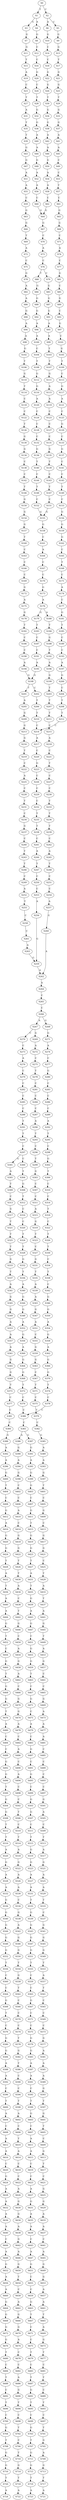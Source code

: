 strict digraph  {
	S0 -> S1 [ label = T ];
	S0 -> S2 [ label = C ];
	S1 -> S3 [ label = G ];
	S1 -> S4 [ label = A ];
	S2 -> S5 [ label = C ];
	S2 -> S6 [ label = A ];
	S3 -> S7 [ label = G ];
	S4 -> S8 [ label = G ];
	S5 -> S9 [ label = G ];
	S6 -> S10 [ label = G ];
	S7 -> S11 [ label = G ];
	S8 -> S12 [ label = C ];
	S9 -> S13 [ label = G ];
	S10 -> S14 [ label = C ];
	S11 -> S15 [ label = T ];
	S12 -> S16 [ label = C ];
	S13 -> S17 [ label = T ];
	S14 -> S18 [ label = C ];
	S15 -> S19 [ label = A ];
	S16 -> S20 [ label = G ];
	S17 -> S21 [ label = G ];
	S18 -> S22 [ label = G ];
	S19 -> S23 [ label = C ];
	S20 -> S24 [ label = C ];
	S21 -> S25 [ label = G ];
	S22 -> S26 [ label = G ];
	S23 -> S27 [ label = T ];
	S24 -> S28 [ label = T ];
	S25 -> S29 [ label = T ];
	S26 -> S30 [ label = T ];
	S27 -> S31 [ label = A ];
	S28 -> S32 [ label = G ];
	S29 -> S33 [ label = G ];
	S30 -> S34 [ label = G ];
	S31 -> S35 [ label = T ];
	S32 -> S36 [ label = G ];
	S33 -> S37 [ label = G ];
	S34 -> S38 [ label = G ];
	S35 -> S39 [ label = T ];
	S36 -> S40 [ label = A ];
	S37 -> S41 [ label = A ];
	S38 -> S42 [ label = A ];
	S39 -> S43 [ label = G ];
	S40 -> S44 [ label = A ];
	S41 -> S45 [ label = A ];
	S42 -> S46 [ label = A ];
	S43 -> S47 [ label = G ];
	S44 -> S48 [ label = G ];
	S45 -> S49 [ label = C ];
	S46 -> S50 [ label = G ];
	S47 -> S51 [ label = A ];
	S48 -> S52 [ label = A ];
	S49 -> S53 [ label = C ];
	S50 -> S54 [ label = A ];
	S51 -> S55 [ label = A ];
	S52 -> S56 [ label = A ];
	S53 -> S57 [ label = T ];
	S54 -> S58 [ label = A ];
	S55 -> S59 [ label = C ];
	S56 -> S60 [ label = C ];
	S57 -> S61 [ label = C ];
	S58 -> S62 [ label = C ];
	S59 -> S63 [ label = G ];
	S60 -> S64 [ label = G ];
	S61 -> S65 [ label = G ];
	S62 -> S64 [ label = G ];
	S63 -> S66 [ label = G ];
	S64 -> S67 [ label = G ];
	S65 -> S68 [ label = G ];
	S66 -> S69 [ label = T ];
	S67 -> S70 [ label = C ];
	S68 -> S71 [ label = C ];
	S69 -> S72 [ label = A ];
	S70 -> S73 [ label = A ];
	S71 -> S74 [ label = A ];
	S72 -> S75 [ label = C ];
	S73 -> S76 [ label = C ];
	S74 -> S77 [ label = C ];
	S75 -> S78 [ label = G ];
	S76 -> S79 [ label = C ];
	S76 -> S80 [ label = T ];
	S77 -> S81 [ label = G ];
	S78 -> S82 [ label = A ];
	S79 -> S83 [ label = G ];
	S80 -> S84 [ label = G ];
	S81 -> S85 [ label = C ];
	S82 -> S86 [ label = A ];
	S83 -> S87 [ label = G ];
	S84 -> S88 [ label = G ];
	S85 -> S89 [ label = G ];
	S86 -> S90 [ label = G ];
	S87 -> S91 [ label = G ];
	S88 -> S92 [ label = G ];
	S89 -> S93 [ label = C ];
	S90 -> S94 [ label = A ];
	S91 -> S95 [ label = A ];
	S92 -> S96 [ label = A ];
	S93 -> S97 [ label = G ];
	S94 -> S98 [ label = A ];
	S95 -> S99 [ label = A ];
	S96 -> S100 [ label = A ];
	S97 -> S101 [ label = C ];
	S98 -> S102 [ label = G ];
	S99 -> S103 [ label = T ];
	S100 -> S104 [ label = C ];
	S101 -> S105 [ label = G ];
	S102 -> S106 [ label = T ];
	S103 -> S107 [ label = T ];
	S104 -> S108 [ label = T ];
	S105 -> S109 [ label = T ];
	S106 -> S110 [ label = G ];
	S107 -> S111 [ label = G ];
	S108 -> S112 [ label = G ];
	S109 -> S113 [ label = C ];
	S110 -> S114 [ label = T ];
	S111 -> S115 [ label = A ];
	S112 -> S116 [ label = G ];
	S113 -> S117 [ label = G ];
	S114 -> S118 [ label = C ];
	S115 -> S119 [ label = A ];
	S116 -> S120 [ label = A ];
	S117 -> S121 [ label = A ];
	S118 -> S122 [ label = C ];
	S119 -> S123 [ label = C ];
	S120 -> S124 [ label = C ];
	S121 -> S125 [ label = C ];
	S122 -> S126 [ label = T ];
	S123 -> S127 [ label = C ];
	S124 -> S128 [ label = C ];
	S125 -> S129 [ label = G ];
	S126 -> S130 [ label = G ];
	S127 -> S131 [ label = C ];
	S128 -> S132 [ label = C ];
	S129 -> S133 [ label = C ];
	S130 -> S134 [ label = G ];
	S131 -> S135 [ label = G ];
	S132 -> S136 [ label = G ];
	S133 -> S137 [ label = G ];
	S134 -> S138 [ label = C ];
	S135 -> S139 [ label = T ];
	S136 -> S140 [ label = T ];
	S137 -> S141 [ label = C ];
	S138 -> S142 [ label = C ];
	S139 -> S143 [ label = C ];
	S140 -> S144 [ label = C ];
	S141 -> S145 [ label = C ];
	S142 -> S146 [ label = T ];
	S143 -> S147 [ label = T ];
	S144 -> S148 [ label = T ];
	S145 -> S149 [ label = T ];
	S146 -> S150 [ label = G ];
	S147 -> S151 [ label = C ];
	S148 -> S152 [ label = C ];
	S149 -> S153 [ label = C ];
	S150 -> S154 [ label = G ];
	S151 -> S155 [ label = G ];
	S152 -> S155 [ label = G ];
	S153 -> S156 [ label = G ];
	S154 -> S157 [ label = G ];
	S155 -> S158 [ label = G ];
	S156 -> S159 [ label = G ];
	S157 -> S160 [ label = T ];
	S158 -> S161 [ label = C ];
	S159 -> S162 [ label = G ];
	S160 -> S163 [ label = C ];
	S161 -> S164 [ label = A ];
	S162 -> S165 [ label = C ];
	S163 -> S166 [ label = C ];
	S164 -> S167 [ label = C ];
	S165 -> S168 [ label = T ];
	S166 -> S169 [ label = C ];
	S167 -> S170 [ label = C ];
	S168 -> S171 [ label = C ];
	S169 -> S172 [ label = G ];
	S170 -> S173 [ label = G ];
	S171 -> S174 [ label = A ];
	S172 -> S175 [ label = A ];
	S173 -> S176 [ label = A ];
	S174 -> S177 [ label = C ];
	S175 -> S178 [ label = G ];
	S176 -> S179 [ label = G ];
	S176 -> S180 [ label = A ];
	S177 -> S181 [ label = G ];
	S178 -> S182 [ label = T ];
	S179 -> S183 [ label = T ];
	S180 -> S184 [ label = T ];
	S181 -> S185 [ label = T ];
	S182 -> S186 [ label = C ];
	S183 -> S187 [ label = C ];
	S184 -> S188 [ label = G ];
	S185 -> S189 [ label = C ];
	S186 -> S190 [ label = C ];
	S187 -> S191 [ label = C ];
	S188 -> S192 [ label = T ];
	S189 -> S193 [ label = C ];
	S190 -> S194 [ label = A ];
	S191 -> S195 [ label = A ];
	S192 -> S196 [ label = A ];
	S193 -> S197 [ label = A ];
	S194 -> S198 [ label = G ];
	S195 -> S198 [ label = G ];
	S196 -> S199 [ label = G ];
	S197 -> S200 [ label = G ];
	S198 -> S201 [ label = T ];
	S198 -> S202 [ label = C ];
	S199 -> S203 [ label = T ];
	S200 -> S204 [ label = C ];
	S201 -> S205 [ label = A ];
	S202 -> S206 [ label = T ];
	S203 -> S207 [ label = T ];
	S204 -> S208 [ label = T ];
	S205 -> S209 [ label = G ];
	S206 -> S210 [ label = T ];
	S207 -> S211 [ label = T ];
	S208 -> S212 [ label = T ];
	S209 -> S213 [ label = G ];
	S210 -> S214 [ label = C ];
	S211 -> S215 [ label = C ];
	S212 -> S214 [ label = C ];
	S213 -> S216 [ label = G ];
	S214 -> S217 [ label = A ];
	S215 -> S218 [ label = A ];
	S216 -> S219 [ label = T ];
	S217 -> S220 [ label = C ];
	S218 -> S221 [ label = C ];
	S219 -> S222 [ label = C ];
	S220 -> S223 [ label = G ];
	S221 -> S224 [ label = T ];
	S222 -> S225 [ label = A ];
	S223 -> S226 [ label = C ];
	S224 -> S227 [ label = C ];
	S225 -> S228 [ label = C ];
	S226 -> S229 [ label = C ];
	S227 -> S230 [ label = C ];
	S228 -> S231 [ label = T ];
	S229 -> S232 [ label = C ];
	S230 -> S233 [ label = T ];
	S231 -> S234 [ label = C ];
	S232 -> S235 [ label = T ];
	S233 -> S236 [ label = T ];
	S234 -> S237 [ label = G ];
	S235 -> S238 [ label = T ];
	S236 -> S239 [ label = T ];
	S237 -> S240 [ label = C ];
	S238 -> S241 [ label = C ];
	S239 -> S242 [ label = C ];
	S240 -> S243 [ label = T ];
	S241 -> S244 [ label = A ];
	S242 -> S245 [ label = A ];
	S243 -> S246 [ label = T ];
	S244 -> S247 [ label = T ];
	S245 -> S248 [ label = T ];
	S246 -> S249 [ label = C ];
	S247 -> S250 [ label = C ];
	S248 -> S251 [ label = C ];
	S249 -> S252 [ label = A ];
	S250 -> S253 [ label = C ];
	S251 -> S254 [ label = C ];
	S252 -> S255 [ label = T ];
	S253 -> S256 [ label = A ];
	S254 -> S257 [ label = A ];
	S255 -> S258 [ label = C ];
	S256 -> S259 [ label = G ];
	S257 -> S260 [ label = G ];
	S258 -> S261 [ label = C ];
	S259 -> S262 [ label = A ];
	S260 -> S262 [ label = A ];
	S261 -> S263 [ label = A ];
	S262 -> S264 [ label = A ];
	S263 -> S259 [ label = G ];
	S264 -> S265 [ label = C ];
	S265 -> S266 [ label = C ];
	S266 -> S267 [ label = A ];
	S266 -> S268 [ label = G ];
	S267 -> S269 [ label = G ];
	S267 -> S270 [ label = C ];
	S268 -> S271 [ label = G ];
	S269 -> S272 [ label = A ];
	S270 -> S273 [ label = C ];
	S271 -> S274 [ label = A ];
	S272 -> S275 [ label = C ];
	S273 -> S276 [ label = A ];
	S274 -> S277 [ label = C ];
	S275 -> S278 [ label = T ];
	S276 -> S279 [ label = C ];
	S277 -> S280 [ label = G ];
	S278 -> S281 [ label = C ];
	S279 -> S282 [ label = C ];
	S280 -> S283 [ label = C ];
	S281 -> S284 [ label = C ];
	S282 -> S285 [ label = C ];
	S283 -> S286 [ label = C ];
	S284 -> S287 [ label = C ];
	S285 -> S288 [ label = C ];
	S286 -> S289 [ label = C ];
	S287 -> S290 [ label = A ];
	S288 -> S291 [ label = T ];
	S289 -> S292 [ label = A ];
	S290 -> S293 [ label = T ];
	S291 -> S294 [ label = T ];
	S292 -> S295 [ label = T ];
	S293 -> S296 [ label = C ];
	S294 -> S297 [ label = C ];
	S295 -> S298 [ label = C ];
	S296 -> S299 [ label = T ];
	S297 -> S300 [ label = C ];
	S297 -> S301 [ label = G ];
	S298 -> S302 [ label = G ];
	S299 -> S303 [ label = G ];
	S300 -> S304 [ label = T ];
	S301 -> S305 [ label = A ];
	S302 -> S306 [ label = T ];
	S303 -> S307 [ label = C ];
	S304 -> S308 [ label = G ];
	S305 -> S309 [ label = T ];
	S306 -> S310 [ label = C ];
	S307 -> S311 [ label = C ];
	S308 -> S312 [ label = T ];
	S309 -> S313 [ label = C ];
	S310 -> S314 [ label = C ];
	S311 -> S315 [ label = A ];
	S312 -> S316 [ label = C ];
	S313 -> S317 [ label = G ];
	S314 -> S318 [ label = T ];
	S315 -> S319 [ label = G ];
	S316 -> S320 [ label = C ];
	S317 -> S321 [ label = T ];
	S318 -> S322 [ label = C ];
	S319 -> S323 [ label = T ];
	S320 -> S324 [ label = T ];
	S321 -> S325 [ label = T ];
	S322 -> S326 [ label = T ];
	S323 -> S327 [ label = C ];
	S324 -> S328 [ label = T ];
	S325 -> S329 [ label = T ];
	S326 -> S330 [ label = T ];
	S327 -> S331 [ label = G ];
	S328 -> S332 [ label = G ];
	S329 -> S333 [ label = G ];
	S330 -> S334 [ label = C ];
	S331 -> S335 [ label = T ];
	S332 -> S336 [ label = T ];
	S333 -> S337 [ label = T ];
	S334 -> S338 [ label = T ];
	S335 -> S339 [ label = A ];
	S336 -> S340 [ label = A ];
	S337 -> S341 [ label = A ];
	S338 -> S342 [ label = C ];
	S339 -> S343 [ label = A ];
	S340 -> S344 [ label = G ];
	S341 -> S345 [ label = G ];
	S342 -> S346 [ label = G ];
	S343 -> S347 [ label = G ];
	S344 -> S348 [ label = G ];
	S345 -> S349 [ label = G ];
	S346 -> S350 [ label = G ];
	S347 -> S351 [ label = A ];
	S348 -> S352 [ label = A ];
	S349 -> S353 [ label = A ];
	S350 -> S354 [ label = A ];
	S351 -> S355 [ label = C ];
	S352 -> S356 [ label = G ];
	S353 -> S357 [ label = A ];
	S354 -> S358 [ label = G ];
	S355 -> S359 [ label = G ];
	S356 -> S360 [ label = A ];
	S357 -> S361 [ label = A ];
	S358 -> S362 [ label = A ];
	S359 -> S363 [ label = G ];
	S360 -> S364 [ label = G ];
	S361 -> S365 [ label = G ];
	S362 -> S366 [ label = G ];
	S363 -> S367 [ label = C ];
	S364 -> S368 [ label = G ];
	S365 -> S369 [ label = G ];
	S366 -> S370 [ label = G ];
	S367 -> S371 [ label = T ];
	S368 -> S372 [ label = T ];
	S369 -> S373 [ label = T ];
	S370 -> S374 [ label = T ];
	S371 -> S375 [ label = C ];
	S372 -> S376 [ label = C ];
	S373 -> S377 [ label = C ];
	S374 -> S378 [ label = C ];
	S375 -> S379 [ label = T ];
	S376 -> S380 [ label = C ];
	S377 -> S381 [ label = C ];
	S378 -> S380 [ label = C ];
	S379 -> S382 [ label = C ];
	S380 -> S383 [ label = C ];
	S381 -> S384 [ label = C ];
	S382 -> S385 [ label = G ];
	S383 -> S386 [ label = A ];
	S383 -> S387 [ label = G ];
	S384 -> S388 [ label = G ];
	S385 -> S389 [ label = A ];
	S386 -> S390 [ label = G ];
	S387 -> S391 [ label = G ];
	S388 -> S392 [ label = A ];
	S389 -> S393 [ label = A ];
	S390 -> S394 [ label = A ];
	S391 -> S395 [ label = A ];
	S392 -> S396 [ label = A ];
	S393 -> S397 [ label = G ];
	S394 -> S398 [ label = G ];
	S395 -> S399 [ label = G ];
	S396 -> S400 [ label = G ];
	S397 -> S401 [ label = T ];
	S398 -> S402 [ label = C ];
	S399 -> S403 [ label = G ];
	S400 -> S404 [ label = T ];
	S401 -> S405 [ label = C ];
	S402 -> S406 [ label = C ];
	S403 -> S407 [ label = C ];
	S404 -> S408 [ label = C ];
	S405 -> S409 [ label = G ];
	S406 -> S410 [ label = A ];
	S407 -> S411 [ label = G ];
	S408 -> S412 [ label = G ];
	S409 -> S413 [ label = C ];
	S410 -> S414 [ label = C ];
	S411 -> S415 [ label = T ];
	S412 -> S416 [ label = A ];
	S413 -> S417 [ label = G ];
	S414 -> S418 [ label = G ];
	S415 -> S419 [ label = G ];
	S416 -> S420 [ label = G ];
	S417 -> S421 [ label = G ];
	S418 -> S422 [ label = G ];
	S419 -> S423 [ label = G ];
	S420 -> S424 [ label = G ];
	S421 -> S425 [ label = C ];
	S422 -> S426 [ label = T ];
	S423 -> S427 [ label = T ];
	S424 -> S428 [ label = T ];
	S425 -> S429 [ label = T ];
	S426 -> S430 [ label = T ];
	S427 -> S431 [ label = A ];
	S428 -> S432 [ label = A ];
	S429 -> S433 [ label = A ];
	S430 -> S434 [ label = A ];
	S431 -> S435 [ label = T ];
	S432 -> S436 [ label = T ];
	S433 -> S437 [ label = T ];
	S434 -> S438 [ label = C ];
	S435 -> S439 [ label = G ];
	S436 -> S440 [ label = A ];
	S437 -> S441 [ label = A ];
	S438 -> S442 [ label = T ];
	S439 -> S443 [ label = A ];
	S440 -> S444 [ label = A ];
	S441 -> S445 [ label = G ];
	S442 -> S446 [ label = G ];
	S443 -> S447 [ label = G ];
	S444 -> S448 [ label = G ];
	S445 -> S449 [ label = T ];
	S446 -> S450 [ label = C ];
	S447 -> S451 [ label = C ];
	S448 -> S452 [ label = T ];
	S449 -> S453 [ label = A ];
	S450 -> S454 [ label = A ];
	S451 -> S455 [ label = G ];
	S452 -> S456 [ label = C ];
	S453 -> S457 [ label = G ];
	S454 -> S458 [ label = G ];
	S455 -> S459 [ label = G ];
	S456 -> S460 [ label = G ];
	S457 -> S461 [ label = C ];
	S458 -> S462 [ label = A ];
	S459 -> S463 [ label = T ];
	S460 -> S464 [ label = T ];
	S461 -> S465 [ label = C ];
	S462 -> S466 [ label = C ];
	S463 -> S467 [ label = C ];
	S464 -> S468 [ label = G ];
	S465 -> S469 [ label = G ];
	S466 -> S470 [ label = G ];
	S467 -> S471 [ label = G ];
	S468 -> S472 [ label = G ];
	S469 -> S473 [ label = A ];
	S470 -> S474 [ label = G ];
	S471 -> S475 [ label = C ];
	S472 -> S476 [ label = T ];
	S473 -> S477 [ label = A ];
	S474 -> S478 [ label = A ];
	S475 -> S479 [ label = A ];
	S476 -> S480 [ label = A ];
	S477 -> S481 [ label = A ];
	S478 -> S482 [ label = C ];
	S479 -> S483 [ label = C ];
	S480 -> S484 [ label = C ];
	S481 -> S485 [ label = C ];
	S482 -> S486 [ label = A ];
	S483 -> S487 [ label = G ];
	S484 -> S488 [ label = C ];
	S485 -> S489 [ label = C ];
	S486 -> S490 [ label = C ];
	S487 -> S491 [ label = C ];
	S488 -> S492 [ label = G ];
	S489 -> S493 [ label = C ];
	S490 -> S494 [ label = A ];
	S491 -> S495 [ label = G ];
	S492 -> S496 [ label = G ];
	S493 -> S497 [ label = C ];
	S494 -> S498 [ label = C ];
	S495 -> S499 [ label = C ];
	S496 -> S500 [ label = T ];
	S497 -> S501 [ label = G ];
	S498 -> S502 [ label = C ];
	S499 -> S503 [ label = G ];
	S500 -> S504 [ label = G ];
	S501 -> S505 [ label = A ];
	S502 -> S506 [ label = T ];
	S503 -> S507 [ label = G ];
	S504 -> S508 [ label = G ];
	S505 -> S509 [ label = C ];
	S506 -> S510 [ label = C ];
	S507 -> S511 [ label = C ];
	S508 -> S512 [ label = T ];
	S509 -> S513 [ label = T ];
	S510 -> S514 [ label = T ];
	S511 -> S515 [ label = T ];
	S512 -> S516 [ label = T ];
	S513 -> S517 [ label = A ];
	S514 -> S518 [ label = A ];
	S515 -> S519 [ label = G ];
	S516 -> S520 [ label = A ];
	S517 -> S521 [ label = G ];
	S518 -> S522 [ label = G ];
	S519 -> S523 [ label = G ];
	S520 -> S524 [ label = G ];
	S521 -> S525 [ label = A ];
	S522 -> S526 [ label = A ];
	S523 -> S527 [ label = A ];
	S524 -> S528 [ label = A ];
	S525 -> S529 [ label = A ];
	S526 -> S530 [ label = A ];
	S527 -> S531 [ label = A ];
	S528 -> S532 [ label = A ];
	S529 -> S533 [ label = T ];
	S530 -> S534 [ label = C ];
	S531 -> S535 [ label = T ];
	S532 -> S536 [ label = G ];
	S533 -> S537 [ label = C ];
	S534 -> S538 [ label = G ];
	S535 -> S539 [ label = G ];
	S536 -> S540 [ label = G ];
	S537 -> S541 [ label = G ];
	S538 -> S542 [ label = A ];
	S539 -> S543 [ label = G ];
	S540 -> S544 [ label = G ];
	S541 -> S545 [ label = G ];
	S542 -> S546 [ label = G ];
	S543 -> S547 [ label = G ];
	S544 -> S548 [ label = G ];
	S545 -> S549 [ label = G ];
	S546 -> S550 [ label = G ];
	S547 -> S551 [ label = G ];
	S548 -> S552 [ label = G ];
	S549 -> S553 [ label = T ];
	S550 -> S554 [ label = T ];
	S551 -> S555 [ label = T ];
	S552 -> S556 [ label = T ];
	S553 -> S557 [ label = A ];
	S554 -> S558 [ label = G ];
	S555 -> S559 [ label = C ];
	S556 -> S560 [ label = C ];
	S557 -> S561 [ label = T ];
	S558 -> S562 [ label = T ];
	S559 -> S563 [ label = C ];
	S560 -> S564 [ label = C ];
	S561 -> S565 [ label = C ];
	S562 -> S566 [ label = C ];
	S563 -> S567 [ label = G ];
	S564 -> S568 [ label = G ];
	S565 -> S569 [ label = C ];
	S566 -> S570 [ label = C ];
	S567 -> S571 [ label = C ];
	S568 -> S572 [ label = T ];
	S569 -> S573 [ label = C ];
	S570 -> S574 [ label = C ];
	S571 -> S575 [ label = C ];
	S572 -> S576 [ label = C ];
	S573 -> S577 [ label = G ];
	S574 -> S578 [ label = T ];
	S575 -> S579 [ label = G ];
	S576 -> S580 [ label = G ];
	S577 -> S581 [ label = A ];
	S578 -> S582 [ label = G ];
	S579 -> S583 [ label = G ];
	S580 -> S584 [ label = G ];
	S581 -> S585 [ label = A ];
	S582 -> S586 [ label = T ];
	S583 -> S587 [ label = A ];
	S584 -> S588 [ label = A ];
	S585 -> S589 [ label = A ];
	S586 -> S590 [ label = C ];
	S587 -> S591 [ label = A ];
	S588 -> S592 [ label = A ];
	S589 -> S593 [ label = G ];
	S590 -> S594 [ label = C ];
	S591 -> S595 [ label = C ];
	S592 -> S596 [ label = C ];
	S593 -> S597 [ label = T ];
	S594 -> S598 [ label = T ];
	S595 -> S599 [ label = T ];
	S596 -> S600 [ label = T ];
	S597 -> S601 [ label = G ];
	S598 -> S602 [ label = A ];
	S599 -> S603 [ label = G ];
	S600 -> S604 [ label = A ];
	S601 -> S605 [ label = T ];
	S602 -> S606 [ label = C ];
	S603 -> S607 [ label = C ];
	S604 -> S608 [ label = C ];
	S605 -> S609 [ label = C ];
	S606 -> S610 [ label = T ];
	S607 -> S611 [ label = A ];
	S608 -> S612 [ label = A ];
	S609 -> S613 [ label = G ];
	S610 -> S614 [ label = A ];
	S611 -> S615 [ label = A ];
	S612 -> S616 [ label = A ];
	S613 -> S617 [ label = T ];
	S614 -> S618 [ label = C ];
	S615 -> S619 [ label = C ];
	S616 -> S620 [ label = C ];
	S617 -> S621 [ label = C ];
	S618 -> S622 [ label = C ];
	S619 -> S623 [ label = C ];
	S620 -> S624 [ label = G ];
	S621 -> S625 [ label = G ];
	S622 -> S626 [ label = A ];
	S623 -> S627 [ label = A ];
	S624 -> S628 [ label = A ];
	S625 -> S629 [ label = G ];
	S626 -> S630 [ label = G ];
	S627 -> S631 [ label = G ];
	S628 -> S632 [ label = A ];
	S629 -> S633 [ label = A ];
	S630 -> S634 [ label = G ];
	S631 -> S635 [ label = A ];
	S632 -> S636 [ label = A ];
	S633 -> S637 [ label = A ];
	S634 -> S638 [ label = A ];
	S635 -> S639 [ label = A ];
	S636 -> S640 [ label = A ];
	S637 -> S641 [ label = C ];
	S638 -> S642 [ label = G ];
	S639 -> S643 [ label = C ];
	S640 -> S644 [ label = C ];
	S641 -> S645 [ label = A ];
	S642 -> S646 [ label = A ];
	S643 -> S647 [ label = A ];
	S644 -> S648 [ label = A ];
	S645 -> S649 [ label = G ];
	S646 -> S650 [ label = G ];
	S647 -> S651 [ label = G ];
	S648 -> S652 [ label = G ];
	S649 -> S653 [ label = G ];
	S650 -> S654 [ label = T ];
	S651 -> S655 [ label = C ];
	S652 -> S656 [ label = A ];
	S653 -> S657 [ label = A ];
	S654 -> S658 [ label = C ];
	S655 -> S659 [ label = C ];
	S656 -> S660 [ label = A ];
	S657 -> S661 [ label = A ];
	S658 -> S662 [ label = A ];
	S659 -> S663 [ label = G ];
	S660 -> S664 [ label = G ];
	S661 -> S665 [ label = T ];
	S662 -> S666 [ label = G ];
	S663 -> S667 [ label = T ];
	S664 -> S668 [ label = G ];
	S665 -> S669 [ label = A ];
	S666 -> S670 [ label = G ];
	S667 -> S671 [ label = C ];
	S668 -> S672 [ label = G ];
	S669 -> S673 [ label = G ];
	S670 -> S674 [ label = A ];
	S671 -> S675 [ label = C ];
	S672 -> S676 [ label = G ];
	S673 -> S677 [ label = T ];
	S674 -> S678 [ label = C ];
	S675 -> S679 [ label = T ];
	S676 -> S680 [ label = T ];
	S677 -> S681 [ label = C ];
	S678 -> S682 [ label = C ];
	S679 -> S683 [ label = C ];
	S680 -> S684 [ label = C ];
	S681 -> S685 [ label = T ];
	S682 -> S686 [ label = A ];
	S683 -> S687 [ label = T ];
	S684 -> S688 [ label = T ];
	S685 -> S689 [ label = C ];
	S686 -> S690 [ label = G ];
	S687 -> S691 [ label = G ];
	S688 -> S692 [ label = C ];
	S689 -> S693 [ label = T ];
	S690 -> S694 [ label = T ];
	S691 -> S695 [ label = T ];
	S692 -> S696 [ label = T ];
	S693 -> S697 [ label = C ];
	S694 -> S698 [ label = C ];
	S695 -> S699 [ label = C ];
	S696 -> S700 [ label = C ];
	S697 -> S701 [ label = T ];
	S698 -> S702 [ label = T ];
	S699 -> S703 [ label = G ];
	S700 -> S704 [ label = G ];
	S701 -> S705 [ label = G ];
	S702 -> S706 [ label = C ];
	S703 -> S707 [ label = T ];
	S704 -> S708 [ label = T ];
	S705 -> S709 [ label = A ];
	S706 -> S710 [ label = T ];
	S707 -> S711 [ label = G ];
	S708 -> S712 [ label = G ];
	S709 -> S713 [ label = G ];
	S710 -> S714 [ label = G ];
	S711 -> S715 [ label = G ];
	S712 -> S716 [ label = G ];
	S713 -> S717 [ label = T ];
	S714 -> S718 [ label = T ];
	S715 -> S719 [ label = T ];
	S716 -> S720 [ label = T ];
	S717 -> S721 [ label = A ];
	S718 -> S722 [ label = A ];
	S719 -> S723 [ label = A ];
	S720 -> S724 [ label = A ];
}
